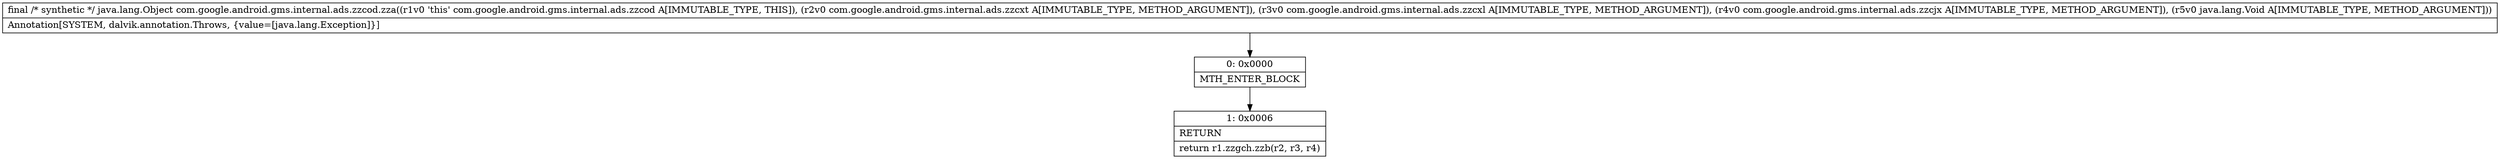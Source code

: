 digraph "CFG forcom.google.android.gms.internal.ads.zzcod.zza(Lcom\/google\/android\/gms\/internal\/ads\/zzcxt;Lcom\/google\/android\/gms\/internal\/ads\/zzcxl;Lcom\/google\/android\/gms\/internal\/ads\/zzcjx;Ljava\/lang\/Void;)Ljava\/lang\/Object;" {
Node_0 [shape=record,label="{0\:\ 0x0000|MTH_ENTER_BLOCK\l}"];
Node_1 [shape=record,label="{1\:\ 0x0006|RETURN\l|return r1.zzgch.zzb(r2, r3, r4)\l}"];
MethodNode[shape=record,label="{final \/* synthetic *\/ java.lang.Object com.google.android.gms.internal.ads.zzcod.zza((r1v0 'this' com.google.android.gms.internal.ads.zzcod A[IMMUTABLE_TYPE, THIS]), (r2v0 com.google.android.gms.internal.ads.zzcxt A[IMMUTABLE_TYPE, METHOD_ARGUMENT]), (r3v0 com.google.android.gms.internal.ads.zzcxl A[IMMUTABLE_TYPE, METHOD_ARGUMENT]), (r4v0 com.google.android.gms.internal.ads.zzcjx A[IMMUTABLE_TYPE, METHOD_ARGUMENT]), (r5v0 java.lang.Void A[IMMUTABLE_TYPE, METHOD_ARGUMENT]))  | Annotation[SYSTEM, dalvik.annotation.Throws, \{value=[java.lang.Exception]\}]\l}"];
MethodNode -> Node_0;
Node_0 -> Node_1;
}

